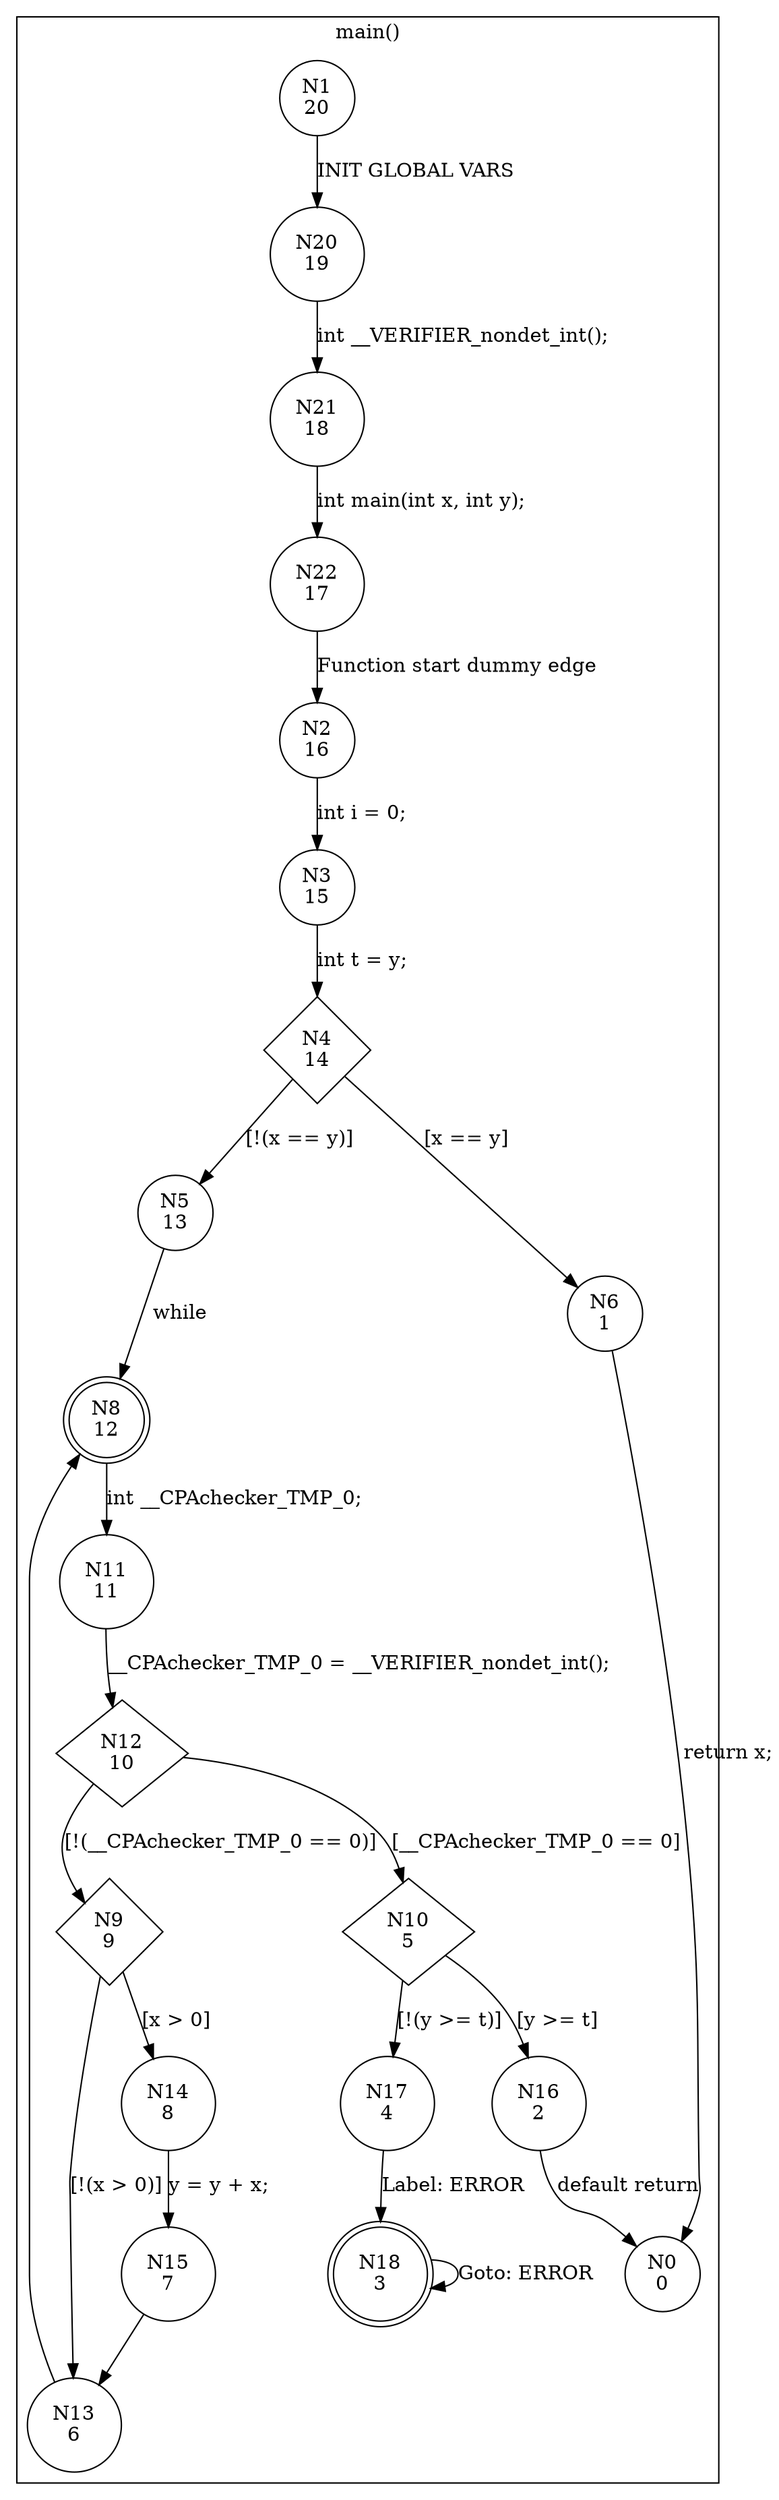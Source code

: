digraph CFA {
1 [shape="circle" label="N1\n20"]
20 [shape="circle" label="N20\n19"]
21 [shape="circle" label="N21\n18"]
22 [shape="circle" label="N22\n17"]
2 [shape="circle" label="N2\n16"]
3 [shape="circle" label="N3\n15"]
4 [shape="diamond" label="N4\n14"]
5 [shape="circle" label="N5\n13"]
8 [shape="doublecircle" label="N8\n12"]
11 [shape="circle" label="N11\n11"]
12 [shape="diamond" label="N12\n10"]
9 [shape="diamond" label="N9\n9"]
13 [shape="circle" label="N13\n6"]
14 [shape="circle" label="N14\n8"]
15 [shape="circle" label="N15\n7"]
10 [shape="diamond" label="N10\n5"]
17 [shape="circle" label="N17\n4"]
18 [shape="doublecircle" label="N18\n3"]
16 [shape="circle" label="N16\n2"]
0 [shape="circle" label="N0\n0"]
6 [shape="circle" label="N6\n1"]
node [shape="circle"]
subgraph cluster_main {
label="main()"
1 -> 20 [label="INIT GLOBAL VARS"]
20 -> 21 [label="int __VERIFIER_nondet_int();"]
21 -> 22 [label="int main(int x, int y);"]
22 -> 2 [label="Function start dummy edge"]
2 -> 3 [label="int i = 0;"]
3 -> 4 [label="int t = y;"]
4 -> 6 [label="[x == y]"]
4 -> 5 [label="[!(x == y)]"]
5 -> 8 [label="while"]
8 -> 11 [label="int __CPAchecker_TMP_0;"]
11 -> 12 [label="__CPAchecker_TMP_0 = __VERIFIER_nondet_int();"]
12 -> 10 [label="[__CPAchecker_TMP_0 == 0]"]
12 -> 9 [label="[!(__CPAchecker_TMP_0 == 0)]"]
9 -> 14 [label="[x > 0]"]
9 -> 13 [label="[!(x > 0)]"]
13 -> 8 [label=""]
14 -> 15 [label="y = y + x;"]
15 -> 13 [label=""]
10 -> 16 [label="[y >= t]"]
10 -> 17 [label="[!(y >= t)]"]
17 -> 18 [label="Label: ERROR"]
18 -> 18 [label="Goto: ERROR"]
16 -> 0 [label="default return"]
6 -> 0 [label="return x;"]}
}